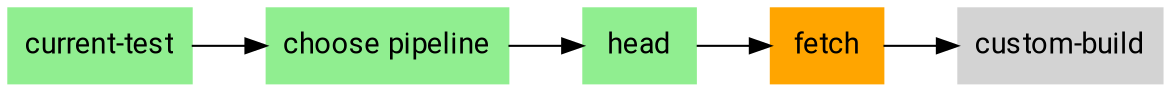 digraph pipeline {
  graph [fontname="Roboto,sans-serif"]
  node [fontname="Roboto,sans-serif",shape="box"]
  edge [fontname="Roboto,sans-serif"]
  rankdir=LR
  n3 [label="current-test",color="#90ee90",fillcolor="#90ee90",style="filled"]
  n2 [label="choose pipeline",color="#90ee90",fillcolor="#90ee90",style="filled"]
  n7 [label="head",color="#90ee90",fillcolor="#90ee90",style="filled"]
  n6 [label="fetch",color="#ffa500",fillcolor="#ffa500",style="filled"]
  n5 [label="custom-build",color="#d3d3d3",fillcolor="#d3d3d3",style="filled"]
  n6 -> n5
  n7 -> n6
  n2 -> n7
  n3 -> n2
  }
